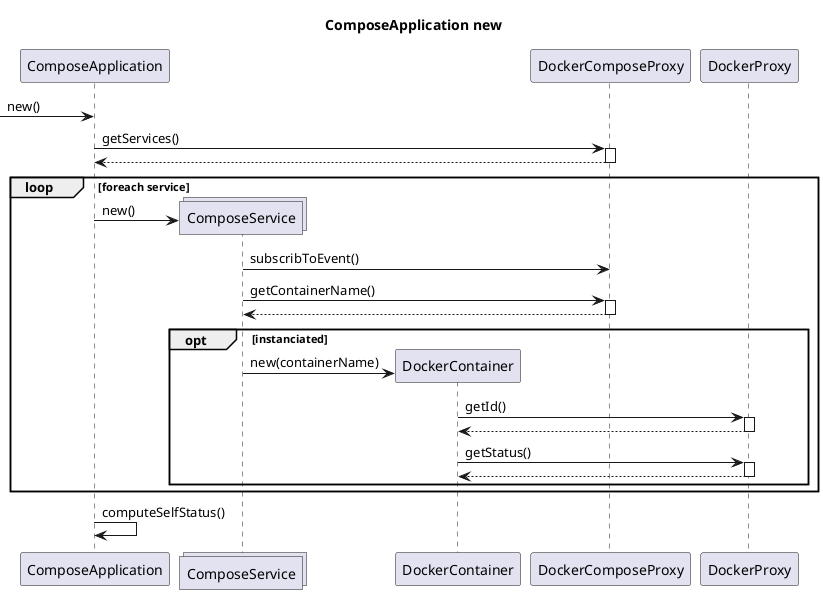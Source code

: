 @startuml

title "ComposeApplication new"

participant ComposeApplication as CA
collections ComposeService as CS
participant DockerContainer as DCont
participant DockerComposeProxy as DComp
participant DockerProxy as D

[->CA: new()

CA->DComp ++: getServices()
DComp-->CA --:
loop foreach service
    CA->CS **: new()
    CS->DComp: subscribToEvent()
    CS->DComp ++: getContainerName()
    DComp-->CS --:
    opt instanciated
        CS->DCont **: new(containerName)
        DCont->D ++: getId()
        D-->DCont --:
        DCont->D ++: getStatus()
        D-->DCont --:
    end
end
CA->CA: computeSelfStatus()

@enduml

